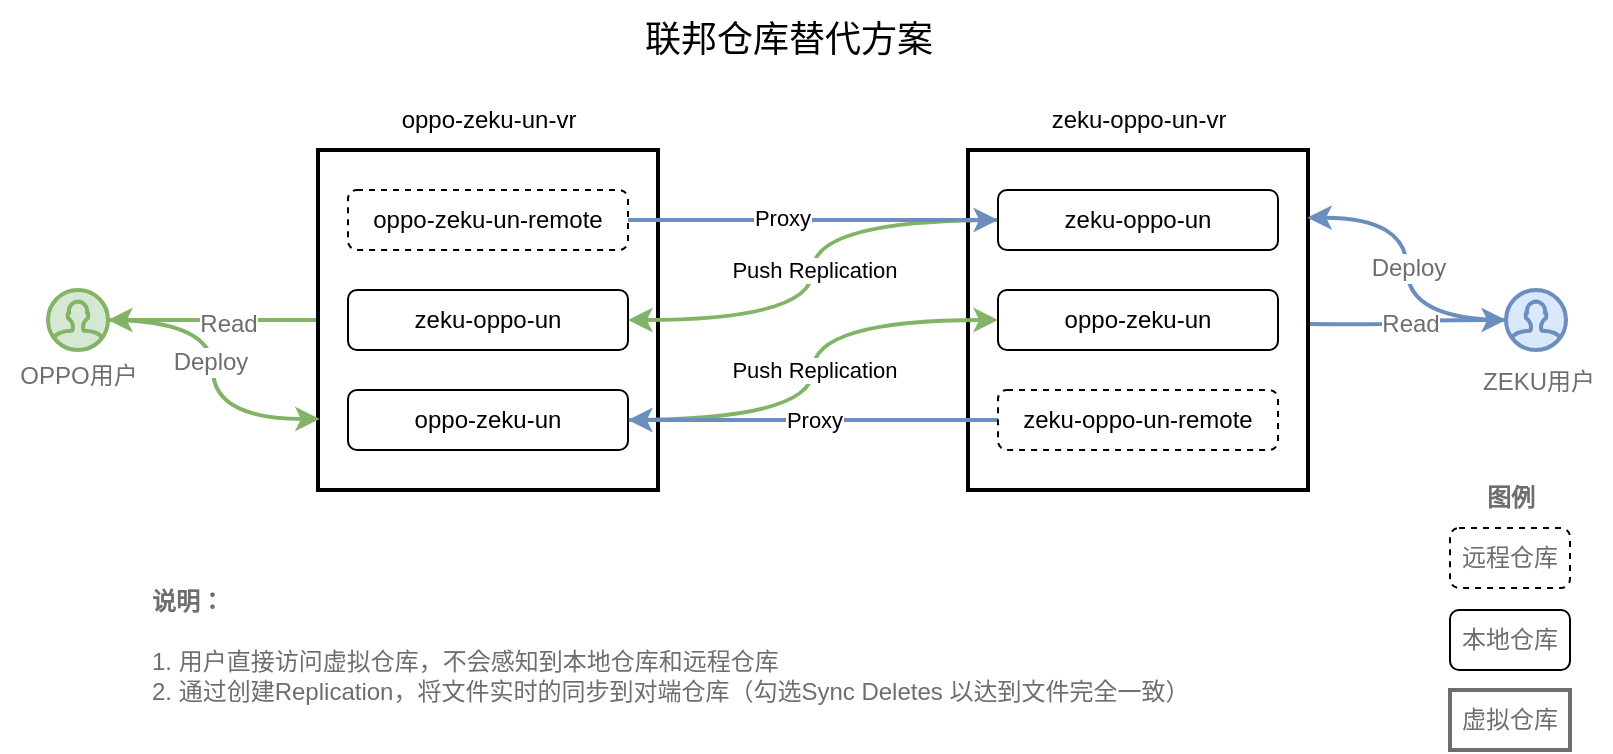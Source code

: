 <mxfile version="20.5.3" type="github">
  <diagram id="aU3LlI7BI3JMirQAzEiF" name="第 1 页">
    <mxGraphModel dx="1425" dy="801" grid="0" gridSize="10" guides="1" tooltips="1" connect="1" arrows="1" fold="1" page="1" pageScale="1" pageWidth="827" pageHeight="1169" math="0" shadow="0">
      <root>
        <mxCell id="0" />
        <mxCell id="1" parent="0" />
        <mxCell id="FrQW7oxbEgU2IKvYySrV-42" value="Read" style="edgeStyle=orthogonalEdgeStyle;curved=1;rounded=0;orthogonalLoop=1;jettySize=auto;html=1;strokeWidth=2;fontSize=12;fontColor=#6E6E6E;fillColor=#dae8fc;strokeColor=#6c8ebf;" edge="1" parent="1" target="FrQW7oxbEgU2IKvYySrV-34">
          <mxGeometry relative="1" as="geometry">
            <mxPoint x="658" y="207" as="sourcePoint" />
          </mxGeometry>
        </mxCell>
        <mxCell id="FrQW7oxbEgU2IKvYySrV-23" value="" style="whiteSpace=wrap;html=1;aspect=fixed;strokeWidth=2;" vertex="1" parent="1">
          <mxGeometry x="487" y="120" width="170" height="170" as="geometry" />
        </mxCell>
        <mxCell id="FrQW7oxbEgU2IKvYySrV-40" value="" style="edgeStyle=orthogonalEdgeStyle;curved=1;rounded=0;orthogonalLoop=1;jettySize=auto;html=1;strokeWidth=2;fontSize=12;fontColor=#6E6E6E;fillColor=#d5e8d4;strokeColor=#82b366;" edge="1" parent="1" source="FrQW7oxbEgU2IKvYySrV-22" target="FrQW7oxbEgU2IKvYySrV-33">
          <mxGeometry relative="1" as="geometry" />
        </mxCell>
        <mxCell id="FrQW7oxbEgU2IKvYySrV-41" value="Read" style="edgeLabel;html=1;align=center;verticalAlign=middle;resizable=0;points=[];fontSize=12;fontColor=#6E6E6E;" vertex="1" connectable="0" parent="FrQW7oxbEgU2IKvYySrV-40">
          <mxGeometry x="-0.133" y="2" relative="1" as="geometry">
            <mxPoint as="offset" />
          </mxGeometry>
        </mxCell>
        <mxCell id="FrQW7oxbEgU2IKvYySrV-22" value="" style="whiteSpace=wrap;html=1;aspect=fixed;strokeWidth=2;" vertex="1" parent="1">
          <mxGeometry x="162" y="120" width="170" height="170" as="geometry" />
        </mxCell>
        <mxCell id="FrQW7oxbEgU2IKvYySrV-5" value="Push Replication" style="edgeStyle=orthogonalEdgeStyle;rounded=0;orthogonalLoop=1;jettySize=auto;html=1;entryX=0;entryY=0.5;entryDx=0;entryDy=0;curved=1;strokeWidth=2;fillColor=#d5e8d4;strokeColor=#82b366;" edge="1" parent="1" source="FrQW7oxbEgU2IKvYySrV-1" target="FrQW7oxbEgU2IKvYySrV-2">
          <mxGeometry relative="1" as="geometry" />
        </mxCell>
        <mxCell id="FrQW7oxbEgU2IKvYySrV-1" value="oppo-zeku-un" style="rounded=1;whiteSpace=wrap;html=1;" vertex="1" parent="1">
          <mxGeometry x="177" y="240" width="140" height="30" as="geometry" />
        </mxCell>
        <mxCell id="FrQW7oxbEgU2IKvYySrV-2" value="oppo-zeku-un" style="rounded=1;whiteSpace=wrap;html=1;" vertex="1" parent="1">
          <mxGeometry x="502" y="190" width="140" height="30" as="geometry" />
        </mxCell>
        <mxCell id="FrQW7oxbEgU2IKvYySrV-7" value="zeku-oppo-un" style="rounded=1;whiteSpace=wrap;html=1;" vertex="1" parent="1">
          <mxGeometry x="177" y="190" width="140" height="30" as="geometry" />
        </mxCell>
        <mxCell id="FrQW7oxbEgU2IKvYySrV-9" value="Push Replication" style="edgeStyle=orthogonalEdgeStyle;rounded=0;orthogonalLoop=1;jettySize=auto;html=1;entryX=1;entryY=0.5;entryDx=0;entryDy=0;curved=1;strokeWidth=2;fillColor=#d5e8d4;strokeColor=#82b366;" edge="1" parent="1" source="FrQW7oxbEgU2IKvYySrV-8" target="FrQW7oxbEgU2IKvYySrV-7">
          <mxGeometry relative="1" as="geometry">
            <mxPoint x="437" y="205.0" as="targetPoint" />
          </mxGeometry>
        </mxCell>
        <mxCell id="FrQW7oxbEgU2IKvYySrV-8" value="zeku-oppo-un" style="rounded=1;whiteSpace=wrap;html=1;" vertex="1" parent="1">
          <mxGeometry x="502" y="140" width="140" height="30" as="geometry" />
        </mxCell>
        <mxCell id="FrQW7oxbEgU2IKvYySrV-16" style="edgeStyle=none;rounded=0;orthogonalLoop=1;jettySize=auto;html=1;entryX=0;entryY=0.5;entryDx=0;entryDy=0;strokeWidth=2;fillColor=#dae8fc;strokeColor=#6c8ebf;" edge="1" parent="1" source="FrQW7oxbEgU2IKvYySrV-13" target="FrQW7oxbEgU2IKvYySrV-8">
          <mxGeometry relative="1" as="geometry" />
        </mxCell>
        <mxCell id="FrQW7oxbEgU2IKvYySrV-17" value="Proxy" style="edgeLabel;html=1;align=center;verticalAlign=middle;resizable=0;points=[];" vertex="1" connectable="0" parent="FrQW7oxbEgU2IKvYySrV-16">
          <mxGeometry x="-0.172" y="1" relative="1" as="geometry">
            <mxPoint as="offset" />
          </mxGeometry>
        </mxCell>
        <mxCell id="FrQW7oxbEgU2IKvYySrV-13" value="oppo-zeku-un-remote" style="rounded=1;whiteSpace=wrap;html=1;dashed=1;" vertex="1" parent="1">
          <mxGeometry x="177" y="140" width="140" height="30" as="geometry" />
        </mxCell>
        <mxCell id="FrQW7oxbEgU2IKvYySrV-19" value="Proxy" style="edgeStyle=none;rounded=0;orthogonalLoop=1;jettySize=auto;html=1;entryX=1;entryY=0.5;entryDx=0;entryDy=0;strokeWidth=2;fillColor=#dae8fc;strokeColor=#6c8ebf;" edge="1" parent="1" source="FrQW7oxbEgU2IKvYySrV-18" target="FrQW7oxbEgU2IKvYySrV-1">
          <mxGeometry relative="1" as="geometry" />
        </mxCell>
        <mxCell id="FrQW7oxbEgU2IKvYySrV-18" value="zeku-oppo-un-remote" style="rounded=1;whiteSpace=wrap;html=1;dashed=1;" vertex="1" parent="1">
          <mxGeometry x="502" y="240" width="140" height="30" as="geometry" />
        </mxCell>
        <mxCell id="FrQW7oxbEgU2IKvYySrV-24" value="oppo-zeku-un-vr" style="text;html=1;align=center;verticalAlign=middle;resizable=0;points=[];autosize=1;strokeColor=none;fillColor=none;" vertex="1" parent="1">
          <mxGeometry x="192" y="90" width="110" height="30" as="geometry" />
        </mxCell>
        <mxCell id="FrQW7oxbEgU2IKvYySrV-26" value="zeku-oppo-un-vr" style="text;html=1;align=center;verticalAlign=middle;resizable=0;points=[];autosize=1;strokeColor=none;fillColor=none;" vertex="1" parent="1">
          <mxGeometry x="517" y="90" width="110" height="30" as="geometry" />
        </mxCell>
        <mxCell id="FrQW7oxbEgU2IKvYySrV-27" value="联邦仓库替代方案" style="text;html=1;align=center;verticalAlign=middle;resizable=0;points=[];autosize=1;strokeColor=none;fillColor=none;fontSize=18;" vertex="1" parent="1">
          <mxGeometry x="312" y="45" width="170" height="40" as="geometry" />
        </mxCell>
        <mxCell id="FrQW7oxbEgU2IKvYySrV-28" value="图例" style="text;html=1;align=center;verticalAlign=middle;resizable=0;points=[];autosize=1;strokeColor=none;fillColor=none;fontSize=12;fontColor=#6E6E6E;fontStyle=1" vertex="1" parent="1">
          <mxGeometry x="737" y="281" width="42" height="26" as="geometry" />
        </mxCell>
        <mxCell id="FrQW7oxbEgU2IKvYySrV-29" value="远程仓库" style="rounded=1;whiteSpace=wrap;html=1;dashed=1;fontColor=#6E6E6E;" vertex="1" parent="1">
          <mxGeometry x="728" y="309" width="60" height="30" as="geometry" />
        </mxCell>
        <mxCell id="FrQW7oxbEgU2IKvYySrV-30" value="本地仓库" style="rounded=1;whiteSpace=wrap;html=1;fontColor=#6E6E6E;" vertex="1" parent="1">
          <mxGeometry x="728" y="350" width="60" height="30" as="geometry" />
        </mxCell>
        <mxCell id="FrQW7oxbEgU2IKvYySrV-32" value="虚拟仓库" style="rounded=0;whiteSpace=wrap;html=1;strokeWidth=2;fontSize=12;fontColor=#6E6E6E;strokeColor=#6E6E6E;" vertex="1" parent="1">
          <mxGeometry x="728" y="390" width="60" height="30" as="geometry" />
        </mxCell>
        <mxCell id="FrQW7oxbEgU2IKvYySrV-37" style="edgeStyle=orthogonalEdgeStyle;curved=1;rounded=0;orthogonalLoop=1;jettySize=auto;html=1;strokeWidth=2;fontSize=12;fontColor=#6E6E6E;fillColor=#d5e8d4;strokeColor=#82b366;entryX=0.005;entryY=0.791;entryDx=0;entryDy=0;entryPerimeter=0;" edge="1" parent="1" source="FrQW7oxbEgU2IKvYySrV-33" target="FrQW7oxbEgU2IKvYySrV-22">
          <mxGeometry relative="1" as="geometry">
            <mxPoint x="156" y="257" as="targetPoint" />
          </mxGeometry>
        </mxCell>
        <mxCell id="FrQW7oxbEgU2IKvYySrV-38" value="Deploy" style="edgeLabel;html=1;align=center;verticalAlign=middle;resizable=0;points=[];fontSize=12;fontColor=#6E6E6E;" vertex="1" connectable="0" parent="FrQW7oxbEgU2IKvYySrV-37">
          <mxGeometry x="-0.051" y="-2" relative="1" as="geometry">
            <mxPoint as="offset" />
          </mxGeometry>
        </mxCell>
        <mxCell id="FrQW7oxbEgU2IKvYySrV-33" value="" style="html=1;verticalLabelPosition=bottom;align=center;labelBackgroundColor=#ffffff;verticalAlign=top;strokeWidth=2;strokeColor=#82b366;shadow=0;dashed=0;shape=mxgraph.ios7.icons.user;fontSize=12;fillColor=#d5e8d4;" vertex="1" parent="1">
          <mxGeometry x="27" y="190" width="30" height="30" as="geometry" />
        </mxCell>
        <mxCell id="FrQW7oxbEgU2IKvYySrV-43" value="Deploy" style="edgeStyle=orthogonalEdgeStyle;curved=1;rounded=0;orthogonalLoop=1;jettySize=auto;html=1;entryX=0.998;entryY=0.199;entryDx=0;entryDy=0;entryPerimeter=0;strokeWidth=2;fontSize=12;fontColor=#6E6E6E;fillColor=#dae8fc;strokeColor=#6c8ebf;" edge="1" parent="1" source="FrQW7oxbEgU2IKvYySrV-34" target="FrQW7oxbEgU2IKvYySrV-23">
          <mxGeometry relative="1" as="geometry">
            <mxPoint x="682.34" y="157.23" as="targetPoint" />
          </mxGeometry>
        </mxCell>
        <mxCell id="FrQW7oxbEgU2IKvYySrV-34" value="" style="html=1;verticalLabelPosition=bottom;align=center;labelBackgroundColor=#ffffff;verticalAlign=top;strokeWidth=2;strokeColor=#6c8ebf;shadow=0;dashed=0;shape=mxgraph.ios7.icons.user;fontSize=12;fillColor=#dae8fc;" vertex="1" parent="1">
          <mxGeometry x="756" y="190" width="30" height="30" as="geometry" />
        </mxCell>
        <mxCell id="FrQW7oxbEgU2IKvYySrV-44" value="OPPO用户" style="text;html=1;align=center;verticalAlign=middle;resizable=0;points=[];autosize=1;strokeColor=none;fillColor=none;fontSize=12;fontColor=#6E6E6E;" vertex="1" parent="1">
          <mxGeometry x="3.5" y="220" width="77" height="26" as="geometry" />
        </mxCell>
        <mxCell id="FrQW7oxbEgU2IKvYySrV-45" value="ZEKU用户" style="text;html=1;align=center;verticalAlign=middle;resizable=0;points=[];autosize=1;strokeColor=none;fillColor=none;fontSize=12;fontColor=#6E6E6E;" vertex="1" parent="1">
          <mxGeometry x="734.5" y="223" width="74" height="26" as="geometry" />
        </mxCell>
        <mxCell id="FrQW7oxbEgU2IKvYySrV-46" value="&lt;h4&gt;说明：&lt;/h4&gt;1. 用户直接访问虚拟仓库，不会感知到本地仓库和远程仓库&lt;br&gt;2. 通过创建Replication，将文件实时的同步到对端仓库（勾选Sync Deletes 以达到文件完全一致）" style="text;html=1;align=left;verticalAlign=middle;resizable=0;points=[];autosize=1;strokeColor=none;fillColor=none;fontSize=12;fontColor=#6E6E6E;" vertex="1" parent="1">
          <mxGeometry x="77" y="316" width="537" height="87" as="geometry" />
        </mxCell>
      </root>
    </mxGraphModel>
  </diagram>
</mxfile>

